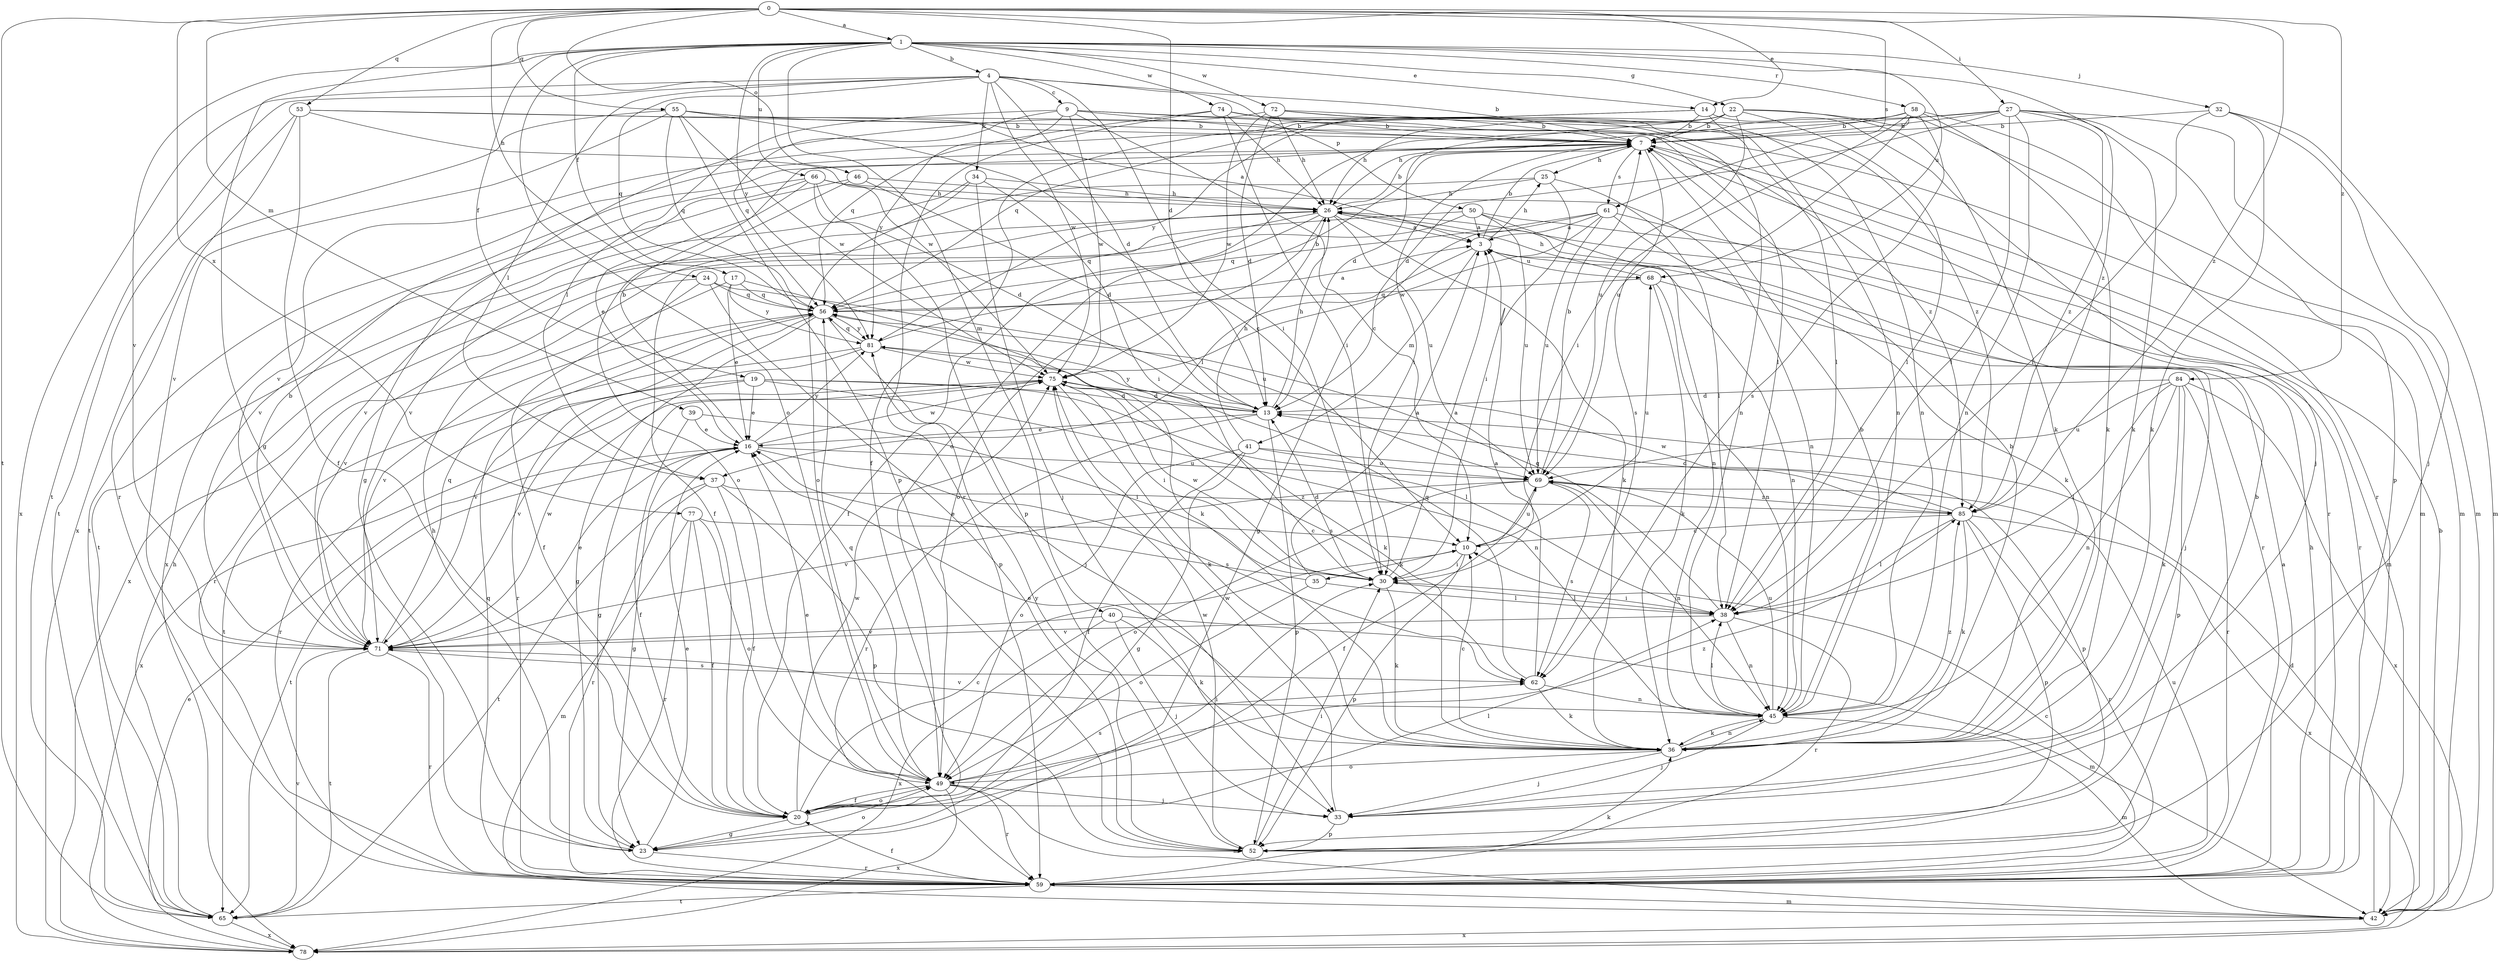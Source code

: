 strict digraph  {
0;
1;
3;
4;
7;
9;
10;
13;
14;
16;
17;
19;
20;
22;
23;
24;
25;
26;
27;
30;
32;
33;
34;
35;
36;
37;
38;
39;
40;
41;
42;
45;
46;
49;
50;
52;
53;
55;
56;
58;
59;
61;
62;
65;
66;
68;
69;
71;
72;
74;
75;
77;
78;
81;
84;
85;
0 -> 1  [label=a];
0 -> 13  [label=d];
0 -> 14  [label=e];
0 -> 24  [label=h];
0 -> 27  [label=i];
0 -> 39  [label=m];
0 -> 46  [label=o];
0 -> 53  [label=q];
0 -> 55  [label=q];
0 -> 61  [label=s];
0 -> 65  [label=t];
0 -> 77  [label=x];
0 -> 84  [label=z];
0 -> 85  [label=z];
1 -> 4  [label=b];
1 -> 14  [label=e];
1 -> 17  [label=f];
1 -> 19  [label=f];
1 -> 22  [label=g];
1 -> 23  [label=g];
1 -> 32  [label=j];
1 -> 40  [label=m];
1 -> 49  [label=o];
1 -> 58  [label=r];
1 -> 66  [label=u];
1 -> 68  [label=u];
1 -> 71  [label=v];
1 -> 72  [label=w];
1 -> 74  [label=w];
1 -> 81  [label=y];
1 -> 85  [label=z];
3 -> 7  [label=b];
3 -> 25  [label=h];
3 -> 37  [label=l];
3 -> 41  [label=m];
3 -> 45  [label=n];
3 -> 68  [label=u];
4 -> 7  [label=b];
4 -> 9  [label=c];
4 -> 13  [label=d];
4 -> 30  [label=i];
4 -> 34  [label=k];
4 -> 37  [label=l];
4 -> 50  [label=p];
4 -> 56  [label=q];
4 -> 65  [label=t];
4 -> 75  [label=w];
4 -> 78  [label=x];
7 -> 25  [label=h];
7 -> 30  [label=i];
7 -> 59  [label=r];
7 -> 61  [label=s];
7 -> 62  [label=s];
7 -> 65  [label=t];
9 -> 7  [label=b];
9 -> 10  [label=c];
9 -> 37  [label=l];
9 -> 38  [label=l];
9 -> 42  [label=m];
9 -> 56  [label=q];
9 -> 75  [label=w];
9 -> 81  [label=y];
10 -> 30  [label=i];
10 -> 35  [label=k];
10 -> 52  [label=p];
10 -> 68  [label=u];
10 -> 69  [label=u];
13 -> 16  [label=e];
13 -> 26  [label=h];
13 -> 52  [label=p];
13 -> 59  [label=r];
13 -> 81  [label=y];
14 -> 7  [label=b];
14 -> 20  [label=f];
14 -> 33  [label=j];
14 -> 45  [label=n];
14 -> 71  [label=v];
16 -> 7  [label=b];
16 -> 23  [label=g];
16 -> 62  [label=s];
16 -> 65  [label=t];
16 -> 69  [label=u];
16 -> 75  [label=w];
16 -> 81  [label=y];
17 -> 16  [label=e];
17 -> 36  [label=k];
17 -> 56  [label=q];
17 -> 59  [label=r];
17 -> 81  [label=y];
19 -> 13  [label=d];
19 -> 16  [label=e];
19 -> 38  [label=l];
19 -> 45  [label=n];
19 -> 59  [label=r];
19 -> 71  [label=v];
20 -> 10  [label=c];
20 -> 23  [label=g];
20 -> 30  [label=i];
20 -> 38  [label=l];
20 -> 49  [label=o];
20 -> 75  [label=w];
22 -> 7  [label=b];
22 -> 13  [label=d];
22 -> 26  [label=h];
22 -> 36  [label=k];
22 -> 38  [label=l];
22 -> 42  [label=m];
22 -> 69  [label=u];
22 -> 81  [label=y];
23 -> 16  [label=e];
23 -> 26  [label=h];
23 -> 49  [label=o];
23 -> 59  [label=r];
24 -> 20  [label=f];
24 -> 52  [label=p];
24 -> 56  [label=q];
24 -> 69  [label=u];
24 -> 71  [label=v];
25 -> 26  [label=h];
25 -> 30  [label=i];
25 -> 38  [label=l];
25 -> 71  [label=v];
26 -> 3  [label=a];
26 -> 7  [label=b];
26 -> 20  [label=f];
26 -> 36  [label=k];
26 -> 49  [label=o];
26 -> 56  [label=q];
26 -> 59  [label=r];
26 -> 69  [label=u];
27 -> 7  [label=b];
27 -> 13  [label=d];
27 -> 26  [label=h];
27 -> 36  [label=k];
27 -> 38  [label=l];
27 -> 42  [label=m];
27 -> 45  [label=n];
27 -> 49  [label=o];
27 -> 52  [label=p];
27 -> 85  [label=z];
30 -> 3  [label=a];
30 -> 13  [label=d];
30 -> 36  [label=k];
30 -> 38  [label=l];
30 -> 75  [label=w];
32 -> 7  [label=b];
32 -> 33  [label=j];
32 -> 36  [label=k];
32 -> 38  [label=l];
32 -> 42  [label=m];
33 -> 52  [label=p];
33 -> 75  [label=w];
34 -> 26  [label=h];
34 -> 30  [label=i];
34 -> 33  [label=j];
34 -> 49  [label=o];
34 -> 65  [label=t];
35 -> 3  [label=a];
35 -> 16  [label=e];
35 -> 38  [label=l];
35 -> 49  [label=o];
36 -> 7  [label=b];
36 -> 10  [label=c];
36 -> 16  [label=e];
36 -> 33  [label=j];
36 -> 45  [label=n];
36 -> 49  [label=o];
36 -> 85  [label=z];
37 -> 20  [label=f];
37 -> 52  [label=p];
37 -> 59  [label=r];
37 -> 65  [label=t];
37 -> 85  [label=z];
38 -> 30  [label=i];
38 -> 45  [label=n];
38 -> 56  [label=q];
38 -> 59  [label=r];
38 -> 71  [label=v];
39 -> 16  [label=e];
39 -> 20  [label=f];
39 -> 30  [label=i];
40 -> 33  [label=j];
40 -> 36  [label=k];
40 -> 42  [label=m];
40 -> 71  [label=v];
40 -> 78  [label=x];
41 -> 20  [label=f];
41 -> 23  [label=g];
41 -> 26  [label=h];
41 -> 49  [label=o];
41 -> 52  [label=p];
41 -> 69  [label=u];
42 -> 7  [label=b];
42 -> 13  [label=d];
42 -> 78  [label=x];
45 -> 7  [label=b];
45 -> 33  [label=j];
45 -> 36  [label=k];
45 -> 38  [label=l];
45 -> 42  [label=m];
45 -> 69  [label=u];
45 -> 71  [label=v];
46 -> 13  [label=d];
46 -> 26  [label=h];
46 -> 49  [label=o];
46 -> 71  [label=v];
49 -> 16  [label=e];
49 -> 20  [label=f];
49 -> 33  [label=j];
49 -> 42  [label=m];
49 -> 56  [label=q];
49 -> 59  [label=r];
49 -> 62  [label=s];
49 -> 78  [label=x];
49 -> 85  [label=z];
50 -> 3  [label=a];
50 -> 20  [label=f];
50 -> 42  [label=m];
50 -> 45  [label=n];
50 -> 69  [label=u];
50 -> 78  [label=x];
52 -> 7  [label=b];
52 -> 30  [label=i];
52 -> 75  [label=w];
52 -> 81  [label=y];
53 -> 7  [label=b];
53 -> 20  [label=f];
53 -> 59  [label=r];
53 -> 65  [label=t];
53 -> 75  [label=w];
53 -> 85  [label=z];
55 -> 3  [label=a];
55 -> 7  [label=b];
55 -> 10  [label=c];
55 -> 52  [label=p];
55 -> 56  [label=q];
55 -> 71  [label=v];
55 -> 75  [label=w];
55 -> 78  [label=x];
56 -> 3  [label=a];
56 -> 23  [label=g];
56 -> 33  [label=j];
56 -> 59  [label=r];
56 -> 71  [label=v];
56 -> 81  [label=y];
58 -> 7  [label=b];
58 -> 30  [label=i];
58 -> 36  [label=k];
58 -> 56  [label=q];
58 -> 59  [label=r];
58 -> 62  [label=s];
58 -> 69  [label=u];
59 -> 3  [label=a];
59 -> 10  [label=c];
59 -> 20  [label=f];
59 -> 26  [label=h];
59 -> 36  [label=k];
59 -> 42  [label=m];
59 -> 56  [label=q];
59 -> 65  [label=t];
59 -> 69  [label=u];
61 -> 3  [label=a];
61 -> 23  [label=g];
61 -> 36  [label=k];
61 -> 56  [label=q];
61 -> 59  [label=r];
61 -> 69  [label=u];
61 -> 75  [label=w];
62 -> 3  [label=a];
62 -> 36  [label=k];
62 -> 45  [label=n];
62 -> 56  [label=q];
65 -> 26  [label=h];
65 -> 71  [label=v];
65 -> 78  [label=x];
66 -> 13  [label=d];
66 -> 16  [label=e];
66 -> 26  [label=h];
66 -> 45  [label=n];
66 -> 52  [label=p];
66 -> 71  [label=v];
66 -> 78  [label=x];
68 -> 26  [label=h];
68 -> 33  [label=j];
68 -> 36  [label=k];
68 -> 45  [label=n];
68 -> 56  [label=q];
69 -> 7  [label=b];
69 -> 20  [label=f];
69 -> 45  [label=n];
69 -> 49  [label=o];
69 -> 62  [label=s];
69 -> 71  [label=v];
69 -> 85  [label=z];
71 -> 7  [label=b];
71 -> 16  [label=e];
71 -> 56  [label=q];
71 -> 59  [label=r];
71 -> 62  [label=s];
71 -> 65  [label=t];
71 -> 75  [label=w];
72 -> 7  [label=b];
72 -> 13  [label=d];
72 -> 23  [label=g];
72 -> 26  [label=h];
72 -> 45  [label=n];
72 -> 75  [label=w];
72 -> 85  [label=z];
74 -> 7  [label=b];
74 -> 26  [label=h];
74 -> 30  [label=i];
74 -> 38  [label=l];
74 -> 45  [label=n];
74 -> 56  [label=q];
74 -> 59  [label=r];
75 -> 13  [label=d];
75 -> 23  [label=g];
75 -> 30  [label=i];
75 -> 36  [label=k];
75 -> 62  [label=s];
75 -> 78  [label=x];
77 -> 10  [label=c];
77 -> 20  [label=f];
77 -> 42  [label=m];
77 -> 49  [label=o];
77 -> 59  [label=r];
78 -> 16  [label=e];
81 -> 7  [label=b];
81 -> 36  [label=k];
81 -> 56  [label=q];
81 -> 65  [label=t];
81 -> 71  [label=v];
81 -> 75  [label=w];
84 -> 13  [label=d];
84 -> 36  [label=k];
84 -> 38  [label=l];
84 -> 45  [label=n];
84 -> 52  [label=p];
84 -> 59  [label=r];
84 -> 69  [label=u];
84 -> 78  [label=x];
85 -> 10  [label=c];
85 -> 13  [label=d];
85 -> 36  [label=k];
85 -> 38  [label=l];
85 -> 52  [label=p];
85 -> 59  [label=r];
85 -> 75  [label=w];
85 -> 78  [label=x];
}
